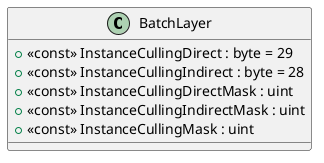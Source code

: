@startuml
class BatchLayer {
    + <<const>> InstanceCullingDirect : byte = 29
    + <<const>> InstanceCullingIndirect : byte = 28
    + <<const>> InstanceCullingDirectMask : uint
    + <<const>> InstanceCullingIndirectMask : uint
    + <<const>> InstanceCullingMask : uint
}
@enduml
